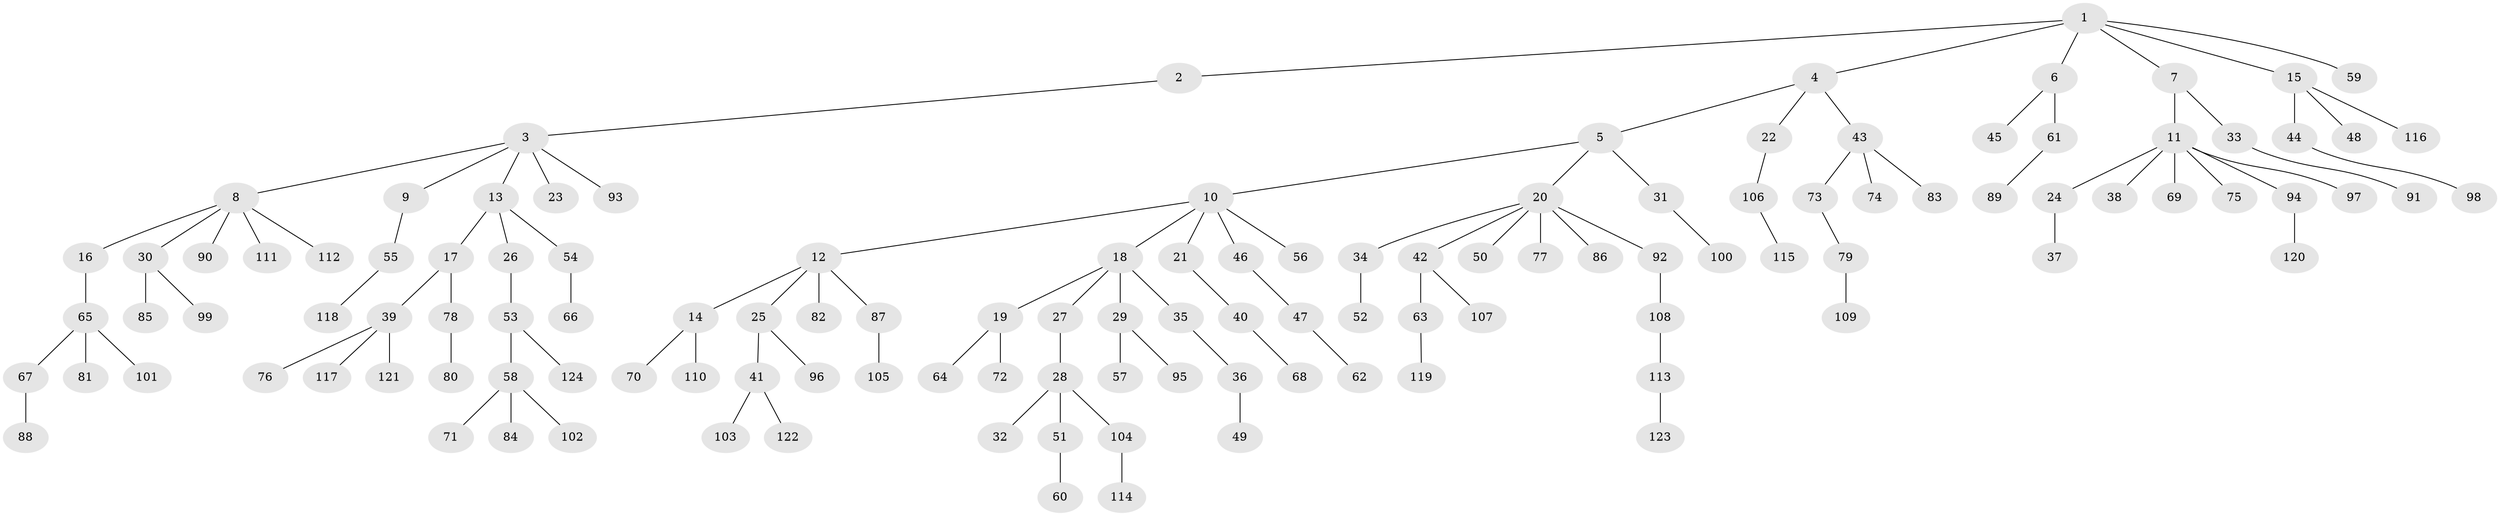 // coarse degree distribution, {7: 0.016129032258064516, 6: 0.08064516129032258, 4: 0.06451612903225806, 2: 0.1774193548387097, 3: 0.04838709677419355, 1: 0.6129032258064516}
// Generated by graph-tools (version 1.1) at 2025/19/03/04/25 18:19:19]
// undirected, 124 vertices, 123 edges
graph export_dot {
graph [start="1"]
  node [color=gray90,style=filled];
  1;
  2;
  3;
  4;
  5;
  6;
  7;
  8;
  9;
  10;
  11;
  12;
  13;
  14;
  15;
  16;
  17;
  18;
  19;
  20;
  21;
  22;
  23;
  24;
  25;
  26;
  27;
  28;
  29;
  30;
  31;
  32;
  33;
  34;
  35;
  36;
  37;
  38;
  39;
  40;
  41;
  42;
  43;
  44;
  45;
  46;
  47;
  48;
  49;
  50;
  51;
  52;
  53;
  54;
  55;
  56;
  57;
  58;
  59;
  60;
  61;
  62;
  63;
  64;
  65;
  66;
  67;
  68;
  69;
  70;
  71;
  72;
  73;
  74;
  75;
  76;
  77;
  78;
  79;
  80;
  81;
  82;
  83;
  84;
  85;
  86;
  87;
  88;
  89;
  90;
  91;
  92;
  93;
  94;
  95;
  96;
  97;
  98;
  99;
  100;
  101;
  102;
  103;
  104;
  105;
  106;
  107;
  108;
  109;
  110;
  111;
  112;
  113;
  114;
  115;
  116;
  117;
  118;
  119;
  120;
  121;
  122;
  123;
  124;
  1 -- 2;
  1 -- 4;
  1 -- 6;
  1 -- 7;
  1 -- 15;
  1 -- 59;
  2 -- 3;
  3 -- 8;
  3 -- 9;
  3 -- 13;
  3 -- 23;
  3 -- 93;
  4 -- 5;
  4 -- 22;
  4 -- 43;
  5 -- 10;
  5 -- 20;
  5 -- 31;
  6 -- 45;
  6 -- 61;
  7 -- 11;
  7 -- 33;
  8 -- 16;
  8 -- 30;
  8 -- 90;
  8 -- 111;
  8 -- 112;
  9 -- 55;
  10 -- 12;
  10 -- 18;
  10 -- 21;
  10 -- 46;
  10 -- 56;
  11 -- 24;
  11 -- 38;
  11 -- 69;
  11 -- 75;
  11 -- 94;
  11 -- 97;
  12 -- 14;
  12 -- 25;
  12 -- 82;
  12 -- 87;
  13 -- 17;
  13 -- 26;
  13 -- 54;
  14 -- 70;
  14 -- 110;
  15 -- 44;
  15 -- 48;
  15 -- 116;
  16 -- 65;
  17 -- 39;
  17 -- 78;
  18 -- 19;
  18 -- 27;
  18 -- 29;
  18 -- 35;
  19 -- 64;
  19 -- 72;
  20 -- 34;
  20 -- 42;
  20 -- 50;
  20 -- 77;
  20 -- 86;
  20 -- 92;
  21 -- 40;
  22 -- 106;
  24 -- 37;
  25 -- 41;
  25 -- 96;
  26 -- 53;
  27 -- 28;
  28 -- 32;
  28 -- 51;
  28 -- 104;
  29 -- 57;
  29 -- 95;
  30 -- 85;
  30 -- 99;
  31 -- 100;
  33 -- 91;
  34 -- 52;
  35 -- 36;
  36 -- 49;
  39 -- 76;
  39 -- 117;
  39 -- 121;
  40 -- 68;
  41 -- 103;
  41 -- 122;
  42 -- 63;
  42 -- 107;
  43 -- 73;
  43 -- 74;
  43 -- 83;
  44 -- 98;
  46 -- 47;
  47 -- 62;
  51 -- 60;
  53 -- 58;
  53 -- 124;
  54 -- 66;
  55 -- 118;
  58 -- 71;
  58 -- 84;
  58 -- 102;
  61 -- 89;
  63 -- 119;
  65 -- 67;
  65 -- 81;
  65 -- 101;
  67 -- 88;
  73 -- 79;
  78 -- 80;
  79 -- 109;
  87 -- 105;
  92 -- 108;
  94 -- 120;
  104 -- 114;
  106 -- 115;
  108 -- 113;
  113 -- 123;
}
